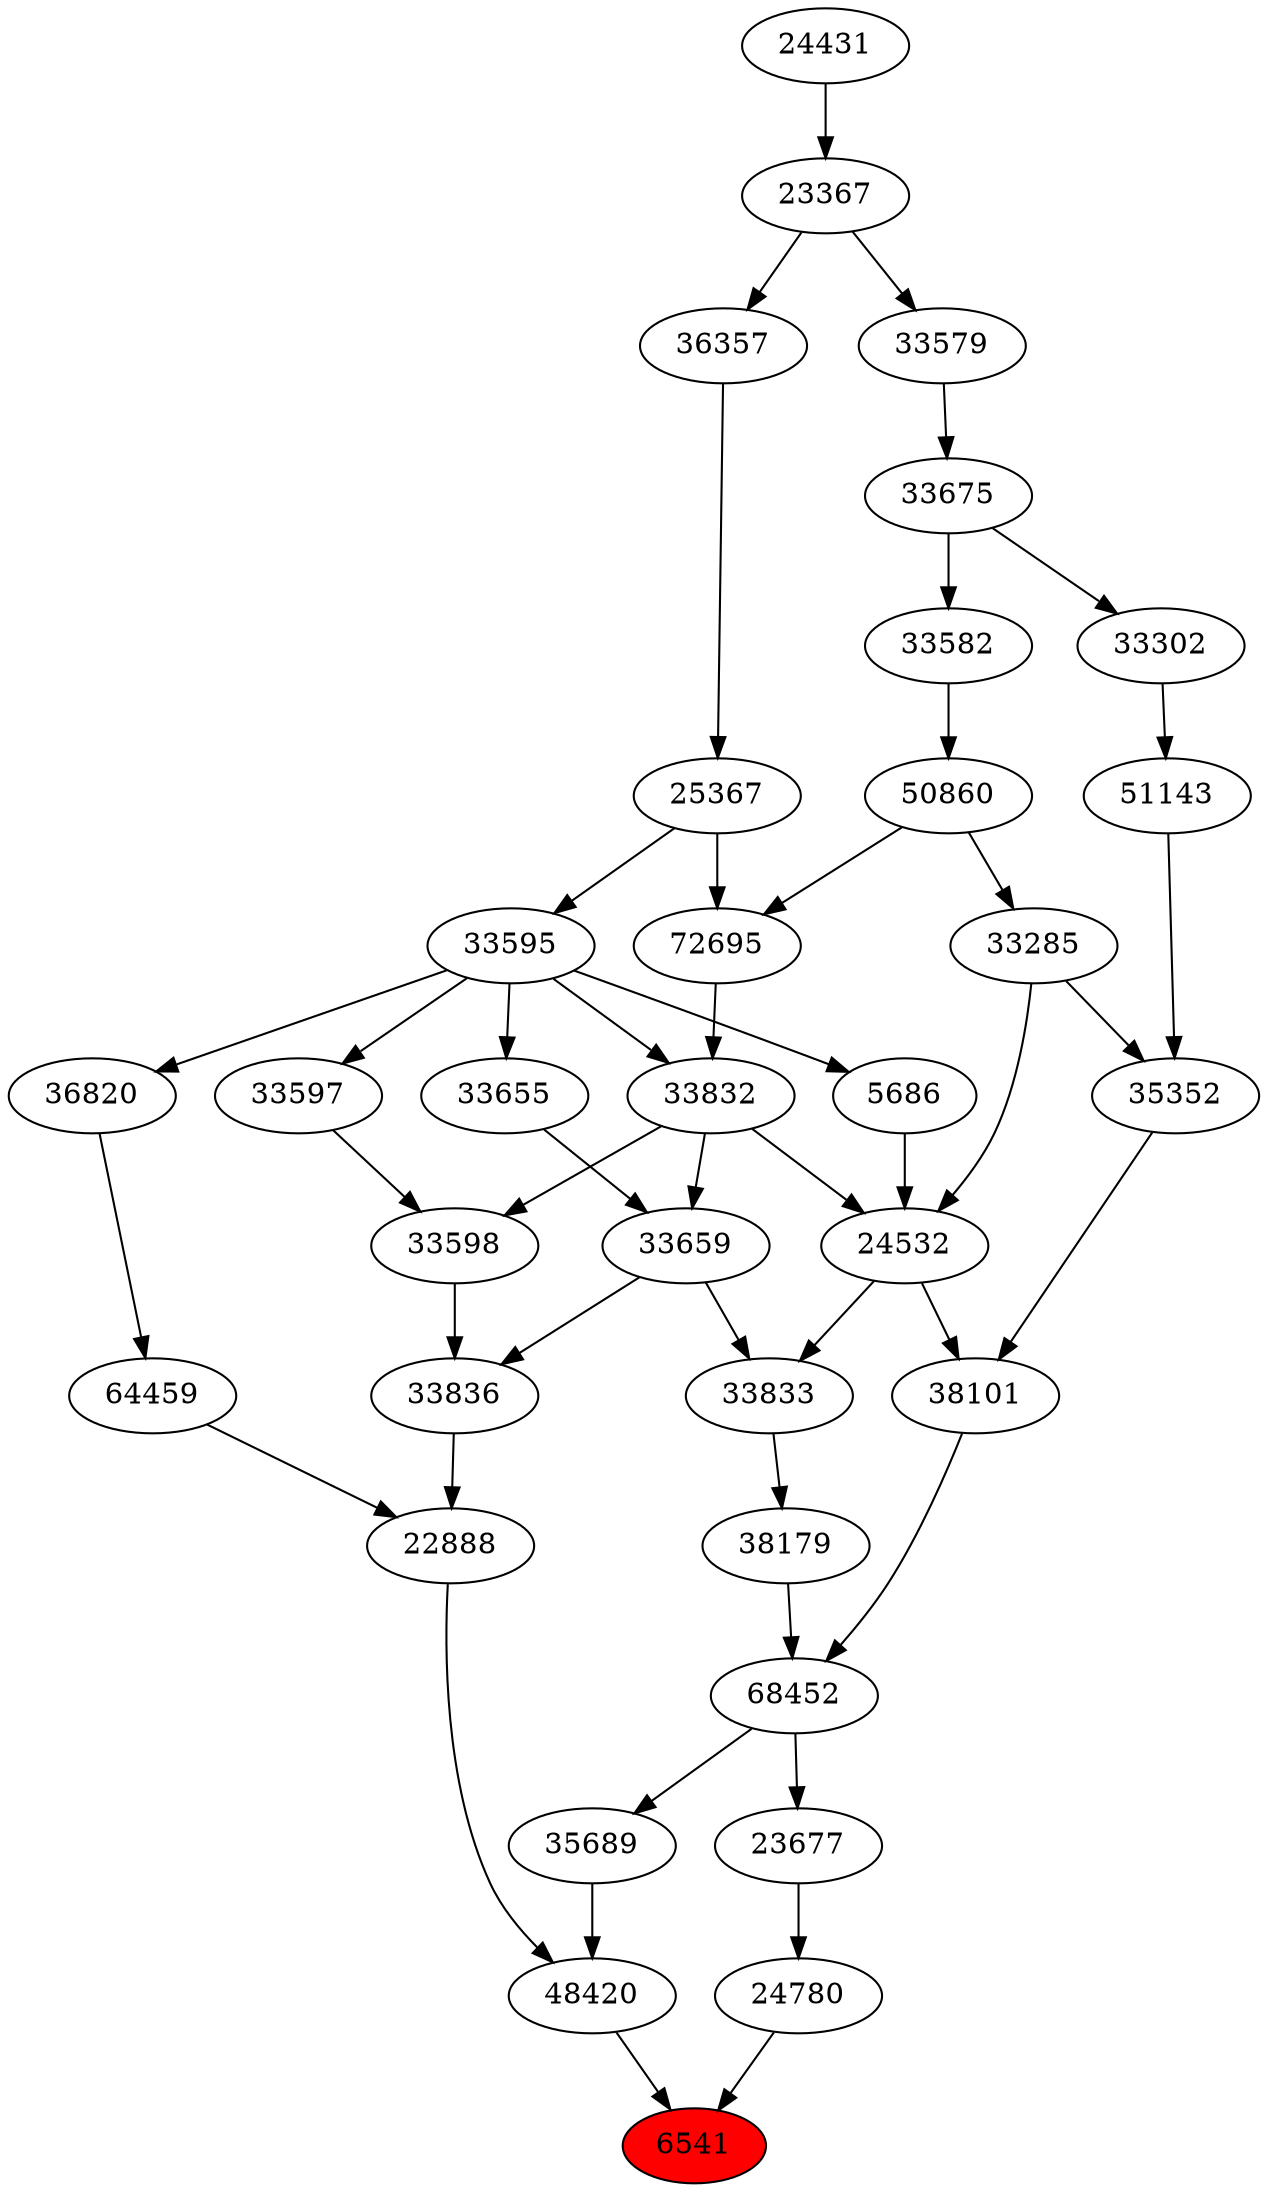 strict digraph{ 
6541 [label="6541" fillcolor=red style=filled]
48420 -> 6541
24780 -> 6541
48420 [label="48420"]
22888 -> 48420
35689 -> 48420
24780 [label="24780"]
23677 -> 24780
22888 [label="22888"]
33836 -> 22888
64459 -> 22888
35689 [label="35689"]
68452 -> 35689
23677 [label="23677"]
68452 -> 23677
33836 [label="33836"]
33659 -> 33836
33598 -> 33836
64459 [label="64459"]
36820 -> 64459
68452 [label="68452"]
38179 -> 68452
38101 -> 68452
33659 [label="33659"]
33655 -> 33659
33832 -> 33659
33598 [label="33598"]
33597 -> 33598
33832 -> 33598
36820 [label="36820"]
33595 -> 36820
38179 [label="38179"]
33833 -> 38179
38101 [label="38101"]
24532 -> 38101
35352 -> 38101
33655 [label="33655"]
33595 -> 33655
33832 [label="33832"]
72695 -> 33832
33595 -> 33832
33597 [label="33597"]
33595 -> 33597
33595 [label="33595"]
25367 -> 33595
33833 [label="33833"]
33659 -> 33833
24532 -> 33833
24532 [label="24532"]
33285 -> 24532
5686 -> 24532
33832 -> 24532
35352 [label="35352"]
33285 -> 35352
51143 -> 35352
72695 [label="72695"]
50860 -> 72695
25367 -> 72695
25367 [label="25367"]
36357 -> 25367
33285 [label="33285"]
50860 -> 33285
5686 [label="5686"]
33595 -> 5686
51143 [label="51143"]
33302 -> 51143
50860 [label="50860"]
33582 -> 50860
36357 [label="36357"]
23367 -> 36357
33302 [label="33302"]
33675 -> 33302
33582 [label="33582"]
33675 -> 33582
23367 [label="23367"]
24431 -> 23367
33675 [label="33675"]
33579 -> 33675
24431 [label="24431"]
33579 [label="33579"]
23367 -> 33579
}
